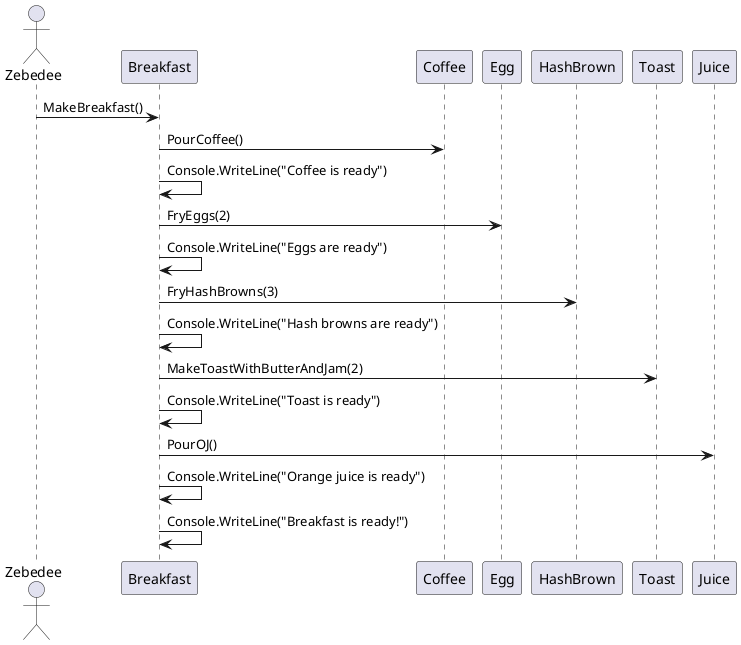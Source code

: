 @startuml
actor Zebedee
participant Breakfast
participant Coffee
participant Egg
participant HashBrown
participant Toast
participant Juice

Zebedee -> Breakfast: MakeBreakfast()
Breakfast -> Coffee: PourCoffee()
Breakfast -> Breakfast: Console.WriteLine("Coffee is ready")

Breakfast -> Egg: FryEggs(2)
Breakfast -> Breakfast: Console.WriteLine("Eggs are ready")

Breakfast -> HashBrown: FryHashBrowns(3)
Breakfast -> Breakfast: Console.WriteLine("Hash browns are ready")

Breakfast -> Toast: MakeToastWithButterAndJam(2)
Breakfast -> Breakfast: Console.WriteLine("Toast is ready")

Breakfast -> Juice: PourOJ()
Breakfast -> Breakfast: Console.WriteLine("Orange juice is ready")

Breakfast -> Breakfast: Console.WriteLine("Breakfast is ready!")
@enduml